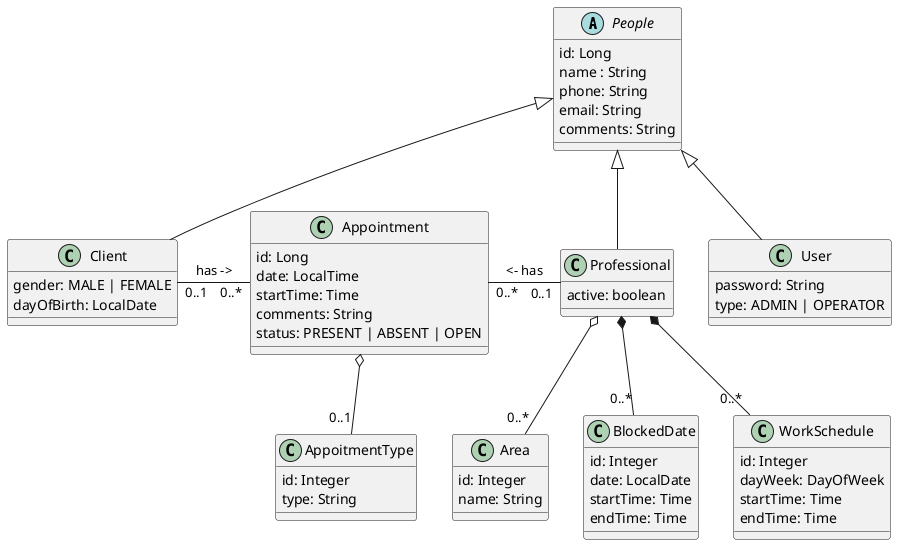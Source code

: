 @startuml "Modelo conceitual"

abstract class People {
    id: Long
    name : String
    phone: String
    email: String
    comments: String
}

class Professional {
    active: boolean    
}

class Client {
    gender: MALE | FEMALE
    dayOfBirth: LocalDate
}


'private or health insurance
class AppoitmentType {
    id: Integer
    type: String
}

class WorkSchedule {
    id: Integer
    dayWeek: DayOfWeek
    startTime: Time
    endTime: Time
}

class Area {
    id: Integer
    name: String
}

class Appointment {
    id: Long
    date: LocalTime
    startTime: Time
    comments: String
    status: PRESENT | ABSENT | OPEN
}

class BlockedDate {
    id: Integer
    date: LocalDate
    startTime: Time
    endTime: Time
}

class User {
    password: String
    type: ADMIN | OPERATOR

}

People              <|--            Client
People              <|--            Professional
People              <|--            User
Professional        o--     "0..*"  Area
Professional        *--     "0..*"  WorkSchedule
Professional        *--     "0..*"  BlockedDate
Appointment         o--     "0..1"  AppoitmentType
Appointment "0..*"  -l-     "0..1"  Client            : has ->
Appointment "0..*"  -r-     "0..1"  Professional      : <- has  




@enduml